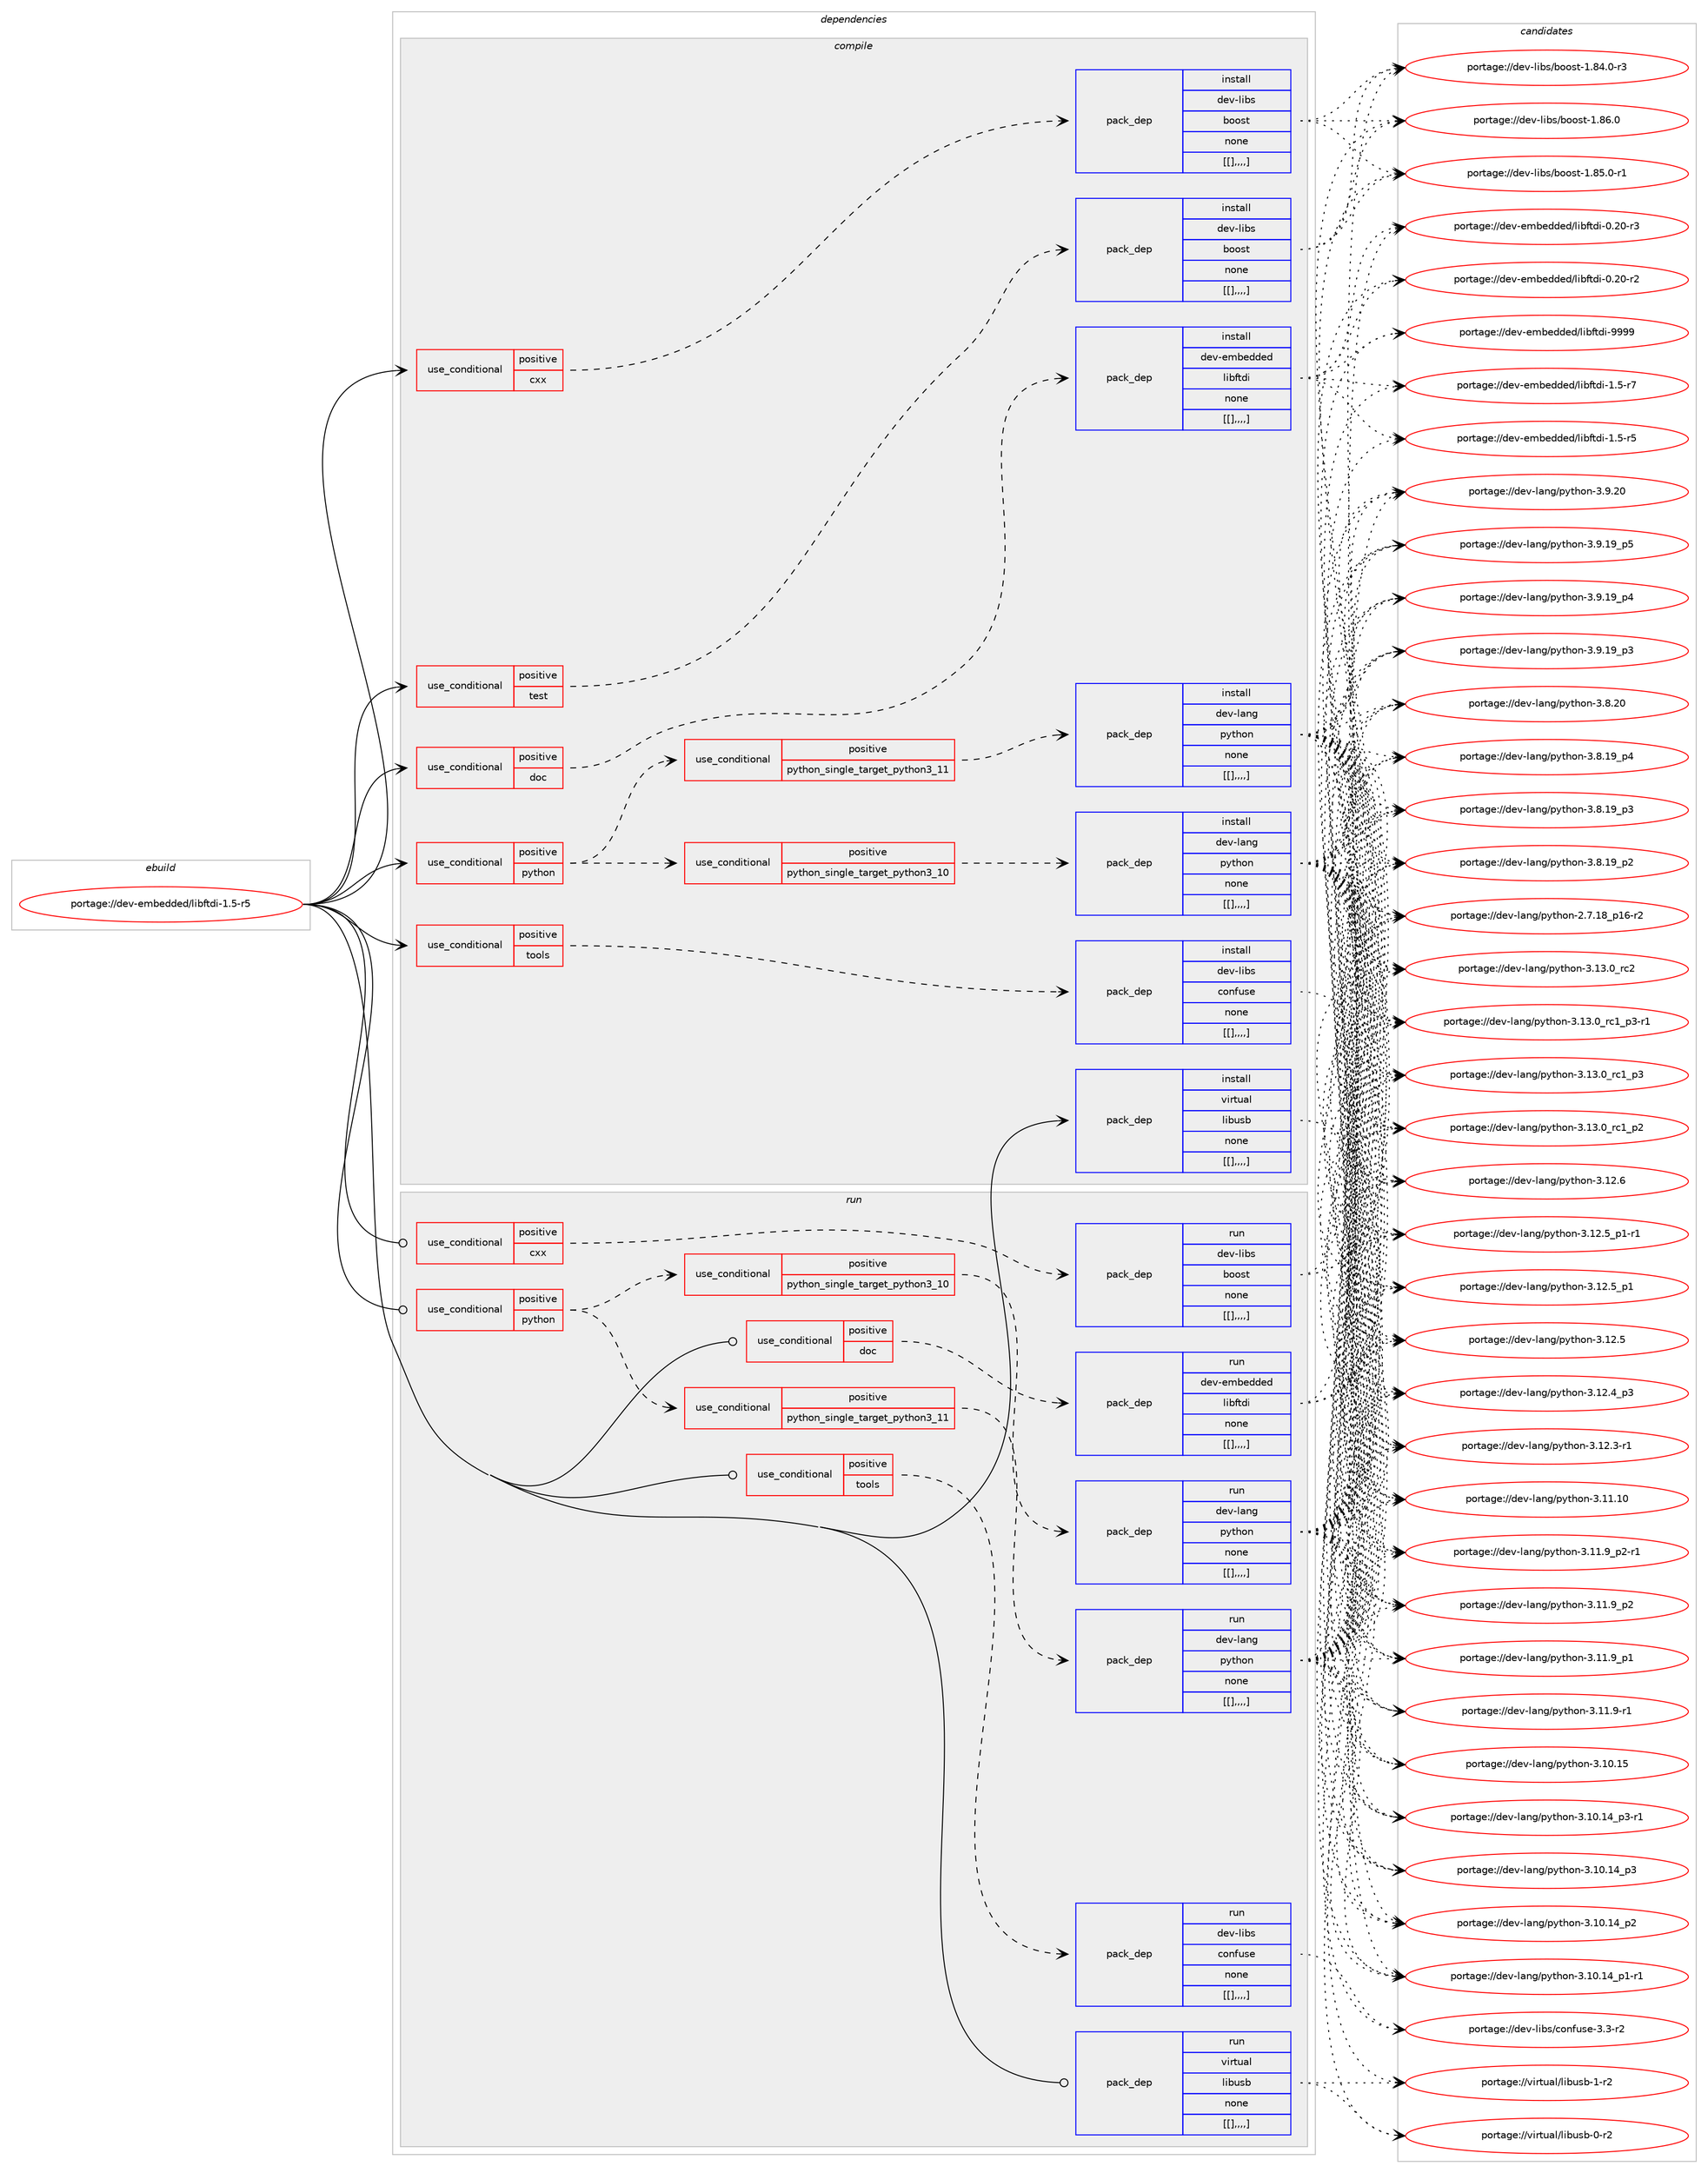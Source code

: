 digraph prolog {

# *************
# Graph options
# *************

newrank=true;
concentrate=true;
compound=true;
graph [rankdir=LR,fontname=Helvetica,fontsize=10,ranksep=1.5];#, ranksep=2.5, nodesep=0.2];
edge  [arrowhead=vee];
node  [fontname=Helvetica,fontsize=10];

# **********
# The ebuild
# **********

subgraph cluster_leftcol {
color=gray;
label=<<i>ebuild</i>>;
id [label="portage://dev-embedded/libftdi-1.5-r5", color=red, width=4, href="../dev-embedded/libftdi-1.5-r5.svg"];
}

# ****************
# The dependencies
# ****************

subgraph cluster_midcol {
color=gray;
label=<<i>dependencies</i>>;
subgraph cluster_compile {
fillcolor="#eeeeee";
style=filled;
label=<<i>compile</i>>;
subgraph cond19879 {
dependency73970 [label=<<TABLE BORDER="0" CELLBORDER="1" CELLSPACING="0" CELLPADDING="4"><TR><TD ROWSPAN="3" CELLPADDING="10">use_conditional</TD></TR><TR><TD>positive</TD></TR><TR><TD>cxx</TD></TR></TABLE>>, shape=none, color=red];
subgraph pack53143 {
dependency73971 [label=<<TABLE BORDER="0" CELLBORDER="1" CELLSPACING="0" CELLPADDING="4" WIDTH="220"><TR><TD ROWSPAN="6" CELLPADDING="30">pack_dep</TD></TR><TR><TD WIDTH="110">install</TD></TR><TR><TD>dev-libs</TD></TR><TR><TD>boost</TD></TR><TR><TD>none</TD></TR><TR><TD>[[],,,,]</TD></TR></TABLE>>, shape=none, color=blue];
}
dependency73970:e -> dependency73971:w [weight=20,style="dashed",arrowhead="vee"];
}
id:e -> dependency73970:w [weight=20,style="solid",arrowhead="vee"];
subgraph cond19880 {
dependency73972 [label=<<TABLE BORDER="0" CELLBORDER="1" CELLSPACING="0" CELLPADDING="4"><TR><TD ROWSPAN="3" CELLPADDING="10">use_conditional</TD></TR><TR><TD>positive</TD></TR><TR><TD>doc</TD></TR></TABLE>>, shape=none, color=red];
subgraph pack53144 {
dependency73973 [label=<<TABLE BORDER="0" CELLBORDER="1" CELLSPACING="0" CELLPADDING="4" WIDTH="220"><TR><TD ROWSPAN="6" CELLPADDING="30">pack_dep</TD></TR><TR><TD WIDTH="110">install</TD></TR><TR><TD>dev-embedded</TD></TR><TR><TD>libftdi</TD></TR><TR><TD>none</TD></TR><TR><TD>[[],,,,]</TD></TR></TABLE>>, shape=none, color=blue];
}
dependency73972:e -> dependency73973:w [weight=20,style="dashed",arrowhead="vee"];
}
id:e -> dependency73972:w [weight=20,style="solid",arrowhead="vee"];
subgraph cond19881 {
dependency73974 [label=<<TABLE BORDER="0" CELLBORDER="1" CELLSPACING="0" CELLPADDING="4"><TR><TD ROWSPAN="3" CELLPADDING="10">use_conditional</TD></TR><TR><TD>positive</TD></TR><TR><TD>python</TD></TR></TABLE>>, shape=none, color=red];
subgraph cond19882 {
dependency73975 [label=<<TABLE BORDER="0" CELLBORDER="1" CELLSPACING="0" CELLPADDING="4"><TR><TD ROWSPAN="3" CELLPADDING="10">use_conditional</TD></TR><TR><TD>positive</TD></TR><TR><TD>python_single_target_python3_10</TD></TR></TABLE>>, shape=none, color=red];
subgraph pack53145 {
dependency73976 [label=<<TABLE BORDER="0" CELLBORDER="1" CELLSPACING="0" CELLPADDING="4" WIDTH="220"><TR><TD ROWSPAN="6" CELLPADDING="30">pack_dep</TD></TR><TR><TD WIDTH="110">install</TD></TR><TR><TD>dev-lang</TD></TR><TR><TD>python</TD></TR><TR><TD>none</TD></TR><TR><TD>[[],,,,]</TD></TR></TABLE>>, shape=none, color=blue];
}
dependency73975:e -> dependency73976:w [weight=20,style="dashed",arrowhead="vee"];
}
dependency73974:e -> dependency73975:w [weight=20,style="dashed",arrowhead="vee"];
subgraph cond19883 {
dependency73977 [label=<<TABLE BORDER="0" CELLBORDER="1" CELLSPACING="0" CELLPADDING="4"><TR><TD ROWSPAN="3" CELLPADDING="10">use_conditional</TD></TR><TR><TD>positive</TD></TR><TR><TD>python_single_target_python3_11</TD></TR></TABLE>>, shape=none, color=red];
subgraph pack53146 {
dependency73978 [label=<<TABLE BORDER="0" CELLBORDER="1" CELLSPACING="0" CELLPADDING="4" WIDTH="220"><TR><TD ROWSPAN="6" CELLPADDING="30">pack_dep</TD></TR><TR><TD WIDTH="110">install</TD></TR><TR><TD>dev-lang</TD></TR><TR><TD>python</TD></TR><TR><TD>none</TD></TR><TR><TD>[[],,,,]</TD></TR></TABLE>>, shape=none, color=blue];
}
dependency73977:e -> dependency73978:w [weight=20,style="dashed",arrowhead="vee"];
}
dependency73974:e -> dependency73977:w [weight=20,style="dashed",arrowhead="vee"];
}
id:e -> dependency73974:w [weight=20,style="solid",arrowhead="vee"];
subgraph cond19884 {
dependency73979 [label=<<TABLE BORDER="0" CELLBORDER="1" CELLSPACING="0" CELLPADDING="4"><TR><TD ROWSPAN="3" CELLPADDING="10">use_conditional</TD></TR><TR><TD>positive</TD></TR><TR><TD>test</TD></TR></TABLE>>, shape=none, color=red];
subgraph pack53147 {
dependency73980 [label=<<TABLE BORDER="0" CELLBORDER="1" CELLSPACING="0" CELLPADDING="4" WIDTH="220"><TR><TD ROWSPAN="6" CELLPADDING="30">pack_dep</TD></TR><TR><TD WIDTH="110">install</TD></TR><TR><TD>dev-libs</TD></TR><TR><TD>boost</TD></TR><TR><TD>none</TD></TR><TR><TD>[[],,,,]</TD></TR></TABLE>>, shape=none, color=blue];
}
dependency73979:e -> dependency73980:w [weight=20,style="dashed",arrowhead="vee"];
}
id:e -> dependency73979:w [weight=20,style="solid",arrowhead="vee"];
subgraph cond19885 {
dependency73981 [label=<<TABLE BORDER="0" CELLBORDER="1" CELLSPACING="0" CELLPADDING="4"><TR><TD ROWSPAN="3" CELLPADDING="10">use_conditional</TD></TR><TR><TD>positive</TD></TR><TR><TD>tools</TD></TR></TABLE>>, shape=none, color=red];
subgraph pack53148 {
dependency73982 [label=<<TABLE BORDER="0" CELLBORDER="1" CELLSPACING="0" CELLPADDING="4" WIDTH="220"><TR><TD ROWSPAN="6" CELLPADDING="30">pack_dep</TD></TR><TR><TD WIDTH="110">install</TD></TR><TR><TD>dev-libs</TD></TR><TR><TD>confuse</TD></TR><TR><TD>none</TD></TR><TR><TD>[[],,,,]</TD></TR></TABLE>>, shape=none, color=blue];
}
dependency73981:e -> dependency73982:w [weight=20,style="dashed",arrowhead="vee"];
}
id:e -> dependency73981:w [weight=20,style="solid",arrowhead="vee"];
subgraph pack53149 {
dependency73983 [label=<<TABLE BORDER="0" CELLBORDER="1" CELLSPACING="0" CELLPADDING="4" WIDTH="220"><TR><TD ROWSPAN="6" CELLPADDING="30">pack_dep</TD></TR><TR><TD WIDTH="110">install</TD></TR><TR><TD>virtual</TD></TR><TR><TD>libusb</TD></TR><TR><TD>none</TD></TR><TR><TD>[[],,,,]</TD></TR></TABLE>>, shape=none, color=blue];
}
id:e -> dependency73983:w [weight=20,style="solid",arrowhead="vee"];
}
subgraph cluster_compileandrun {
fillcolor="#eeeeee";
style=filled;
label=<<i>compile and run</i>>;
}
subgraph cluster_run {
fillcolor="#eeeeee";
style=filled;
label=<<i>run</i>>;
subgraph cond19886 {
dependency73984 [label=<<TABLE BORDER="0" CELLBORDER="1" CELLSPACING="0" CELLPADDING="4"><TR><TD ROWSPAN="3" CELLPADDING="10">use_conditional</TD></TR><TR><TD>positive</TD></TR><TR><TD>cxx</TD></TR></TABLE>>, shape=none, color=red];
subgraph pack53150 {
dependency73985 [label=<<TABLE BORDER="0" CELLBORDER="1" CELLSPACING="0" CELLPADDING="4" WIDTH="220"><TR><TD ROWSPAN="6" CELLPADDING="30">pack_dep</TD></TR><TR><TD WIDTH="110">run</TD></TR><TR><TD>dev-libs</TD></TR><TR><TD>boost</TD></TR><TR><TD>none</TD></TR><TR><TD>[[],,,,]</TD></TR></TABLE>>, shape=none, color=blue];
}
dependency73984:e -> dependency73985:w [weight=20,style="dashed",arrowhead="vee"];
}
id:e -> dependency73984:w [weight=20,style="solid",arrowhead="odot"];
subgraph cond19887 {
dependency73986 [label=<<TABLE BORDER="0" CELLBORDER="1" CELLSPACING="0" CELLPADDING="4"><TR><TD ROWSPAN="3" CELLPADDING="10">use_conditional</TD></TR><TR><TD>positive</TD></TR><TR><TD>doc</TD></TR></TABLE>>, shape=none, color=red];
subgraph pack53151 {
dependency73987 [label=<<TABLE BORDER="0" CELLBORDER="1" CELLSPACING="0" CELLPADDING="4" WIDTH="220"><TR><TD ROWSPAN="6" CELLPADDING="30">pack_dep</TD></TR><TR><TD WIDTH="110">run</TD></TR><TR><TD>dev-embedded</TD></TR><TR><TD>libftdi</TD></TR><TR><TD>none</TD></TR><TR><TD>[[],,,,]</TD></TR></TABLE>>, shape=none, color=blue];
}
dependency73986:e -> dependency73987:w [weight=20,style="dashed",arrowhead="vee"];
}
id:e -> dependency73986:w [weight=20,style="solid",arrowhead="odot"];
subgraph cond19888 {
dependency73988 [label=<<TABLE BORDER="0" CELLBORDER="1" CELLSPACING="0" CELLPADDING="4"><TR><TD ROWSPAN="3" CELLPADDING="10">use_conditional</TD></TR><TR><TD>positive</TD></TR><TR><TD>python</TD></TR></TABLE>>, shape=none, color=red];
subgraph cond19889 {
dependency73989 [label=<<TABLE BORDER="0" CELLBORDER="1" CELLSPACING="0" CELLPADDING="4"><TR><TD ROWSPAN="3" CELLPADDING="10">use_conditional</TD></TR><TR><TD>positive</TD></TR><TR><TD>python_single_target_python3_10</TD></TR></TABLE>>, shape=none, color=red];
subgraph pack53152 {
dependency73990 [label=<<TABLE BORDER="0" CELLBORDER="1" CELLSPACING="0" CELLPADDING="4" WIDTH="220"><TR><TD ROWSPAN="6" CELLPADDING="30">pack_dep</TD></TR><TR><TD WIDTH="110">run</TD></TR><TR><TD>dev-lang</TD></TR><TR><TD>python</TD></TR><TR><TD>none</TD></TR><TR><TD>[[],,,,]</TD></TR></TABLE>>, shape=none, color=blue];
}
dependency73989:e -> dependency73990:w [weight=20,style="dashed",arrowhead="vee"];
}
dependency73988:e -> dependency73989:w [weight=20,style="dashed",arrowhead="vee"];
subgraph cond19890 {
dependency73991 [label=<<TABLE BORDER="0" CELLBORDER="1" CELLSPACING="0" CELLPADDING="4"><TR><TD ROWSPAN="3" CELLPADDING="10">use_conditional</TD></TR><TR><TD>positive</TD></TR><TR><TD>python_single_target_python3_11</TD></TR></TABLE>>, shape=none, color=red];
subgraph pack53153 {
dependency73992 [label=<<TABLE BORDER="0" CELLBORDER="1" CELLSPACING="0" CELLPADDING="4" WIDTH="220"><TR><TD ROWSPAN="6" CELLPADDING="30">pack_dep</TD></TR><TR><TD WIDTH="110">run</TD></TR><TR><TD>dev-lang</TD></TR><TR><TD>python</TD></TR><TR><TD>none</TD></TR><TR><TD>[[],,,,]</TD></TR></TABLE>>, shape=none, color=blue];
}
dependency73991:e -> dependency73992:w [weight=20,style="dashed",arrowhead="vee"];
}
dependency73988:e -> dependency73991:w [weight=20,style="dashed",arrowhead="vee"];
}
id:e -> dependency73988:w [weight=20,style="solid",arrowhead="odot"];
subgraph cond19891 {
dependency73993 [label=<<TABLE BORDER="0" CELLBORDER="1" CELLSPACING="0" CELLPADDING="4"><TR><TD ROWSPAN="3" CELLPADDING="10">use_conditional</TD></TR><TR><TD>positive</TD></TR><TR><TD>tools</TD></TR></TABLE>>, shape=none, color=red];
subgraph pack53154 {
dependency73994 [label=<<TABLE BORDER="0" CELLBORDER="1" CELLSPACING="0" CELLPADDING="4" WIDTH="220"><TR><TD ROWSPAN="6" CELLPADDING="30">pack_dep</TD></TR><TR><TD WIDTH="110">run</TD></TR><TR><TD>dev-libs</TD></TR><TR><TD>confuse</TD></TR><TR><TD>none</TD></TR><TR><TD>[[],,,,]</TD></TR></TABLE>>, shape=none, color=blue];
}
dependency73993:e -> dependency73994:w [weight=20,style="dashed",arrowhead="vee"];
}
id:e -> dependency73993:w [weight=20,style="solid",arrowhead="odot"];
subgraph pack53155 {
dependency73995 [label=<<TABLE BORDER="0" CELLBORDER="1" CELLSPACING="0" CELLPADDING="4" WIDTH="220"><TR><TD ROWSPAN="6" CELLPADDING="30">pack_dep</TD></TR><TR><TD WIDTH="110">run</TD></TR><TR><TD>virtual</TD></TR><TR><TD>libusb</TD></TR><TR><TD>none</TD></TR><TR><TD>[[],,,,]</TD></TR></TABLE>>, shape=none, color=blue];
}
id:e -> dependency73995:w [weight=20,style="solid",arrowhead="odot"];
}
}

# **************
# The candidates
# **************

subgraph cluster_choices {
rank=same;
color=gray;
label=<<i>candidates</i>>;

subgraph choice53143 {
color=black;
nodesep=1;
choice1001011184510810598115479811111111511645494656544648 [label="portage://dev-libs/boost-1.86.0", color=red, width=4,href="../dev-libs/boost-1.86.0.svg"];
choice10010111845108105981154798111111115116454946565346484511449 [label="portage://dev-libs/boost-1.85.0-r1", color=red, width=4,href="../dev-libs/boost-1.85.0-r1.svg"];
choice10010111845108105981154798111111115116454946565246484511451 [label="portage://dev-libs/boost-1.84.0-r3", color=red, width=4,href="../dev-libs/boost-1.84.0-r3.svg"];
dependency73971:e -> choice1001011184510810598115479811111111511645494656544648:w [style=dotted,weight="100"];
dependency73971:e -> choice10010111845108105981154798111111115116454946565346484511449:w [style=dotted,weight="100"];
dependency73971:e -> choice10010111845108105981154798111111115116454946565246484511451:w [style=dotted,weight="100"];
}
subgraph choice53144 {
color=black;
nodesep=1;
choice100101118451011099810110010010110047108105981021161001054557575757 [label="portage://dev-embedded/libftdi-9999", color=red, width=4,href="../dev-embedded/libftdi-9999.svg"];
choice10010111845101109981011001001011004710810598102116100105454946534511455 [label="portage://dev-embedded/libftdi-1.5-r7", color=red, width=4,href="../dev-embedded/libftdi-1.5-r7.svg"];
choice10010111845101109981011001001011004710810598102116100105454946534511453 [label="portage://dev-embedded/libftdi-1.5-r5", color=red, width=4,href="../dev-embedded/libftdi-1.5-r5.svg"];
choice1001011184510110998101100100101100471081059810211610010545484650484511451 [label="portage://dev-embedded/libftdi-0.20-r3", color=red, width=4,href="../dev-embedded/libftdi-0.20-r3.svg"];
choice1001011184510110998101100100101100471081059810211610010545484650484511450 [label="portage://dev-embedded/libftdi-0.20-r2", color=red, width=4,href="../dev-embedded/libftdi-0.20-r2.svg"];
dependency73973:e -> choice100101118451011099810110010010110047108105981021161001054557575757:w [style=dotted,weight="100"];
dependency73973:e -> choice10010111845101109981011001001011004710810598102116100105454946534511455:w [style=dotted,weight="100"];
dependency73973:e -> choice10010111845101109981011001001011004710810598102116100105454946534511453:w [style=dotted,weight="100"];
dependency73973:e -> choice1001011184510110998101100100101100471081059810211610010545484650484511451:w [style=dotted,weight="100"];
dependency73973:e -> choice1001011184510110998101100100101100471081059810211610010545484650484511450:w [style=dotted,weight="100"];
}
subgraph choice53145 {
color=black;
nodesep=1;
choice10010111845108971101034711212111610411111045514649514648951149950 [label="portage://dev-lang/python-3.13.0_rc2", color=red, width=4,href="../dev-lang/python-3.13.0_rc2.svg"];
choice1001011184510897110103471121211161041111104551464951464895114994995112514511449 [label="portage://dev-lang/python-3.13.0_rc1_p3-r1", color=red, width=4,href="../dev-lang/python-3.13.0_rc1_p3-r1.svg"];
choice100101118451089711010347112121116104111110455146495146489511499499511251 [label="portage://dev-lang/python-3.13.0_rc1_p3", color=red, width=4,href="../dev-lang/python-3.13.0_rc1_p3.svg"];
choice100101118451089711010347112121116104111110455146495146489511499499511250 [label="portage://dev-lang/python-3.13.0_rc1_p2", color=red, width=4,href="../dev-lang/python-3.13.0_rc1_p2.svg"];
choice10010111845108971101034711212111610411111045514649504654 [label="portage://dev-lang/python-3.12.6", color=red, width=4,href="../dev-lang/python-3.12.6.svg"];
choice1001011184510897110103471121211161041111104551464950465395112494511449 [label="portage://dev-lang/python-3.12.5_p1-r1", color=red, width=4,href="../dev-lang/python-3.12.5_p1-r1.svg"];
choice100101118451089711010347112121116104111110455146495046539511249 [label="portage://dev-lang/python-3.12.5_p1", color=red, width=4,href="../dev-lang/python-3.12.5_p1.svg"];
choice10010111845108971101034711212111610411111045514649504653 [label="portage://dev-lang/python-3.12.5", color=red, width=4,href="../dev-lang/python-3.12.5.svg"];
choice100101118451089711010347112121116104111110455146495046529511251 [label="portage://dev-lang/python-3.12.4_p3", color=red, width=4,href="../dev-lang/python-3.12.4_p3.svg"];
choice100101118451089711010347112121116104111110455146495046514511449 [label="portage://dev-lang/python-3.12.3-r1", color=red, width=4,href="../dev-lang/python-3.12.3-r1.svg"];
choice1001011184510897110103471121211161041111104551464949464948 [label="portage://dev-lang/python-3.11.10", color=red, width=4,href="../dev-lang/python-3.11.10.svg"];
choice1001011184510897110103471121211161041111104551464949465795112504511449 [label="portage://dev-lang/python-3.11.9_p2-r1", color=red, width=4,href="../dev-lang/python-3.11.9_p2-r1.svg"];
choice100101118451089711010347112121116104111110455146494946579511250 [label="portage://dev-lang/python-3.11.9_p2", color=red, width=4,href="../dev-lang/python-3.11.9_p2.svg"];
choice100101118451089711010347112121116104111110455146494946579511249 [label="portage://dev-lang/python-3.11.9_p1", color=red, width=4,href="../dev-lang/python-3.11.9_p1.svg"];
choice100101118451089711010347112121116104111110455146494946574511449 [label="portage://dev-lang/python-3.11.9-r1", color=red, width=4,href="../dev-lang/python-3.11.9-r1.svg"];
choice1001011184510897110103471121211161041111104551464948464953 [label="portage://dev-lang/python-3.10.15", color=red, width=4,href="../dev-lang/python-3.10.15.svg"];
choice100101118451089711010347112121116104111110455146494846495295112514511449 [label="portage://dev-lang/python-3.10.14_p3-r1", color=red, width=4,href="../dev-lang/python-3.10.14_p3-r1.svg"];
choice10010111845108971101034711212111610411111045514649484649529511251 [label="portage://dev-lang/python-3.10.14_p3", color=red, width=4,href="../dev-lang/python-3.10.14_p3.svg"];
choice10010111845108971101034711212111610411111045514649484649529511250 [label="portage://dev-lang/python-3.10.14_p2", color=red, width=4,href="../dev-lang/python-3.10.14_p2.svg"];
choice100101118451089711010347112121116104111110455146494846495295112494511449 [label="portage://dev-lang/python-3.10.14_p1-r1", color=red, width=4,href="../dev-lang/python-3.10.14_p1-r1.svg"];
choice10010111845108971101034711212111610411111045514657465048 [label="portage://dev-lang/python-3.9.20", color=red, width=4,href="../dev-lang/python-3.9.20.svg"];
choice100101118451089711010347112121116104111110455146574649579511253 [label="portage://dev-lang/python-3.9.19_p5", color=red, width=4,href="../dev-lang/python-3.9.19_p5.svg"];
choice100101118451089711010347112121116104111110455146574649579511252 [label="portage://dev-lang/python-3.9.19_p4", color=red, width=4,href="../dev-lang/python-3.9.19_p4.svg"];
choice100101118451089711010347112121116104111110455146574649579511251 [label="portage://dev-lang/python-3.9.19_p3", color=red, width=4,href="../dev-lang/python-3.9.19_p3.svg"];
choice10010111845108971101034711212111610411111045514656465048 [label="portage://dev-lang/python-3.8.20", color=red, width=4,href="../dev-lang/python-3.8.20.svg"];
choice100101118451089711010347112121116104111110455146564649579511252 [label="portage://dev-lang/python-3.8.19_p4", color=red, width=4,href="../dev-lang/python-3.8.19_p4.svg"];
choice100101118451089711010347112121116104111110455146564649579511251 [label="portage://dev-lang/python-3.8.19_p3", color=red, width=4,href="../dev-lang/python-3.8.19_p3.svg"];
choice100101118451089711010347112121116104111110455146564649579511250 [label="portage://dev-lang/python-3.8.19_p2", color=red, width=4,href="../dev-lang/python-3.8.19_p2.svg"];
choice100101118451089711010347112121116104111110455046554649569511249544511450 [label="portage://dev-lang/python-2.7.18_p16-r2", color=red, width=4,href="../dev-lang/python-2.7.18_p16-r2.svg"];
dependency73976:e -> choice10010111845108971101034711212111610411111045514649514648951149950:w [style=dotted,weight="100"];
dependency73976:e -> choice1001011184510897110103471121211161041111104551464951464895114994995112514511449:w [style=dotted,weight="100"];
dependency73976:e -> choice100101118451089711010347112121116104111110455146495146489511499499511251:w [style=dotted,weight="100"];
dependency73976:e -> choice100101118451089711010347112121116104111110455146495146489511499499511250:w [style=dotted,weight="100"];
dependency73976:e -> choice10010111845108971101034711212111610411111045514649504654:w [style=dotted,weight="100"];
dependency73976:e -> choice1001011184510897110103471121211161041111104551464950465395112494511449:w [style=dotted,weight="100"];
dependency73976:e -> choice100101118451089711010347112121116104111110455146495046539511249:w [style=dotted,weight="100"];
dependency73976:e -> choice10010111845108971101034711212111610411111045514649504653:w [style=dotted,weight="100"];
dependency73976:e -> choice100101118451089711010347112121116104111110455146495046529511251:w [style=dotted,weight="100"];
dependency73976:e -> choice100101118451089711010347112121116104111110455146495046514511449:w [style=dotted,weight="100"];
dependency73976:e -> choice1001011184510897110103471121211161041111104551464949464948:w [style=dotted,weight="100"];
dependency73976:e -> choice1001011184510897110103471121211161041111104551464949465795112504511449:w [style=dotted,weight="100"];
dependency73976:e -> choice100101118451089711010347112121116104111110455146494946579511250:w [style=dotted,weight="100"];
dependency73976:e -> choice100101118451089711010347112121116104111110455146494946579511249:w [style=dotted,weight="100"];
dependency73976:e -> choice100101118451089711010347112121116104111110455146494946574511449:w [style=dotted,weight="100"];
dependency73976:e -> choice1001011184510897110103471121211161041111104551464948464953:w [style=dotted,weight="100"];
dependency73976:e -> choice100101118451089711010347112121116104111110455146494846495295112514511449:w [style=dotted,weight="100"];
dependency73976:e -> choice10010111845108971101034711212111610411111045514649484649529511251:w [style=dotted,weight="100"];
dependency73976:e -> choice10010111845108971101034711212111610411111045514649484649529511250:w [style=dotted,weight="100"];
dependency73976:e -> choice100101118451089711010347112121116104111110455146494846495295112494511449:w [style=dotted,weight="100"];
dependency73976:e -> choice10010111845108971101034711212111610411111045514657465048:w [style=dotted,weight="100"];
dependency73976:e -> choice100101118451089711010347112121116104111110455146574649579511253:w [style=dotted,weight="100"];
dependency73976:e -> choice100101118451089711010347112121116104111110455146574649579511252:w [style=dotted,weight="100"];
dependency73976:e -> choice100101118451089711010347112121116104111110455146574649579511251:w [style=dotted,weight="100"];
dependency73976:e -> choice10010111845108971101034711212111610411111045514656465048:w [style=dotted,weight="100"];
dependency73976:e -> choice100101118451089711010347112121116104111110455146564649579511252:w [style=dotted,weight="100"];
dependency73976:e -> choice100101118451089711010347112121116104111110455146564649579511251:w [style=dotted,weight="100"];
dependency73976:e -> choice100101118451089711010347112121116104111110455146564649579511250:w [style=dotted,weight="100"];
dependency73976:e -> choice100101118451089711010347112121116104111110455046554649569511249544511450:w [style=dotted,weight="100"];
}
subgraph choice53146 {
color=black;
nodesep=1;
choice10010111845108971101034711212111610411111045514649514648951149950 [label="portage://dev-lang/python-3.13.0_rc2", color=red, width=4,href="../dev-lang/python-3.13.0_rc2.svg"];
choice1001011184510897110103471121211161041111104551464951464895114994995112514511449 [label="portage://dev-lang/python-3.13.0_rc1_p3-r1", color=red, width=4,href="../dev-lang/python-3.13.0_rc1_p3-r1.svg"];
choice100101118451089711010347112121116104111110455146495146489511499499511251 [label="portage://dev-lang/python-3.13.0_rc1_p3", color=red, width=4,href="../dev-lang/python-3.13.0_rc1_p3.svg"];
choice100101118451089711010347112121116104111110455146495146489511499499511250 [label="portage://dev-lang/python-3.13.0_rc1_p2", color=red, width=4,href="../dev-lang/python-3.13.0_rc1_p2.svg"];
choice10010111845108971101034711212111610411111045514649504654 [label="portage://dev-lang/python-3.12.6", color=red, width=4,href="../dev-lang/python-3.12.6.svg"];
choice1001011184510897110103471121211161041111104551464950465395112494511449 [label="portage://dev-lang/python-3.12.5_p1-r1", color=red, width=4,href="../dev-lang/python-3.12.5_p1-r1.svg"];
choice100101118451089711010347112121116104111110455146495046539511249 [label="portage://dev-lang/python-3.12.5_p1", color=red, width=4,href="../dev-lang/python-3.12.5_p1.svg"];
choice10010111845108971101034711212111610411111045514649504653 [label="portage://dev-lang/python-3.12.5", color=red, width=4,href="../dev-lang/python-3.12.5.svg"];
choice100101118451089711010347112121116104111110455146495046529511251 [label="portage://dev-lang/python-3.12.4_p3", color=red, width=4,href="../dev-lang/python-3.12.4_p3.svg"];
choice100101118451089711010347112121116104111110455146495046514511449 [label="portage://dev-lang/python-3.12.3-r1", color=red, width=4,href="../dev-lang/python-3.12.3-r1.svg"];
choice1001011184510897110103471121211161041111104551464949464948 [label="portage://dev-lang/python-3.11.10", color=red, width=4,href="../dev-lang/python-3.11.10.svg"];
choice1001011184510897110103471121211161041111104551464949465795112504511449 [label="portage://dev-lang/python-3.11.9_p2-r1", color=red, width=4,href="../dev-lang/python-3.11.9_p2-r1.svg"];
choice100101118451089711010347112121116104111110455146494946579511250 [label="portage://dev-lang/python-3.11.9_p2", color=red, width=4,href="../dev-lang/python-3.11.9_p2.svg"];
choice100101118451089711010347112121116104111110455146494946579511249 [label="portage://dev-lang/python-3.11.9_p1", color=red, width=4,href="../dev-lang/python-3.11.9_p1.svg"];
choice100101118451089711010347112121116104111110455146494946574511449 [label="portage://dev-lang/python-3.11.9-r1", color=red, width=4,href="../dev-lang/python-3.11.9-r1.svg"];
choice1001011184510897110103471121211161041111104551464948464953 [label="portage://dev-lang/python-3.10.15", color=red, width=4,href="../dev-lang/python-3.10.15.svg"];
choice100101118451089711010347112121116104111110455146494846495295112514511449 [label="portage://dev-lang/python-3.10.14_p3-r1", color=red, width=4,href="../dev-lang/python-3.10.14_p3-r1.svg"];
choice10010111845108971101034711212111610411111045514649484649529511251 [label="portage://dev-lang/python-3.10.14_p3", color=red, width=4,href="../dev-lang/python-3.10.14_p3.svg"];
choice10010111845108971101034711212111610411111045514649484649529511250 [label="portage://dev-lang/python-3.10.14_p2", color=red, width=4,href="../dev-lang/python-3.10.14_p2.svg"];
choice100101118451089711010347112121116104111110455146494846495295112494511449 [label="portage://dev-lang/python-3.10.14_p1-r1", color=red, width=4,href="../dev-lang/python-3.10.14_p1-r1.svg"];
choice10010111845108971101034711212111610411111045514657465048 [label="portage://dev-lang/python-3.9.20", color=red, width=4,href="../dev-lang/python-3.9.20.svg"];
choice100101118451089711010347112121116104111110455146574649579511253 [label="portage://dev-lang/python-3.9.19_p5", color=red, width=4,href="../dev-lang/python-3.9.19_p5.svg"];
choice100101118451089711010347112121116104111110455146574649579511252 [label="portage://dev-lang/python-3.9.19_p4", color=red, width=4,href="../dev-lang/python-3.9.19_p4.svg"];
choice100101118451089711010347112121116104111110455146574649579511251 [label="portage://dev-lang/python-3.9.19_p3", color=red, width=4,href="../dev-lang/python-3.9.19_p3.svg"];
choice10010111845108971101034711212111610411111045514656465048 [label="portage://dev-lang/python-3.8.20", color=red, width=4,href="../dev-lang/python-3.8.20.svg"];
choice100101118451089711010347112121116104111110455146564649579511252 [label="portage://dev-lang/python-3.8.19_p4", color=red, width=4,href="../dev-lang/python-3.8.19_p4.svg"];
choice100101118451089711010347112121116104111110455146564649579511251 [label="portage://dev-lang/python-3.8.19_p3", color=red, width=4,href="../dev-lang/python-3.8.19_p3.svg"];
choice100101118451089711010347112121116104111110455146564649579511250 [label="portage://dev-lang/python-3.8.19_p2", color=red, width=4,href="../dev-lang/python-3.8.19_p2.svg"];
choice100101118451089711010347112121116104111110455046554649569511249544511450 [label="portage://dev-lang/python-2.7.18_p16-r2", color=red, width=4,href="../dev-lang/python-2.7.18_p16-r2.svg"];
dependency73978:e -> choice10010111845108971101034711212111610411111045514649514648951149950:w [style=dotted,weight="100"];
dependency73978:e -> choice1001011184510897110103471121211161041111104551464951464895114994995112514511449:w [style=dotted,weight="100"];
dependency73978:e -> choice100101118451089711010347112121116104111110455146495146489511499499511251:w [style=dotted,weight="100"];
dependency73978:e -> choice100101118451089711010347112121116104111110455146495146489511499499511250:w [style=dotted,weight="100"];
dependency73978:e -> choice10010111845108971101034711212111610411111045514649504654:w [style=dotted,weight="100"];
dependency73978:e -> choice1001011184510897110103471121211161041111104551464950465395112494511449:w [style=dotted,weight="100"];
dependency73978:e -> choice100101118451089711010347112121116104111110455146495046539511249:w [style=dotted,weight="100"];
dependency73978:e -> choice10010111845108971101034711212111610411111045514649504653:w [style=dotted,weight="100"];
dependency73978:e -> choice100101118451089711010347112121116104111110455146495046529511251:w [style=dotted,weight="100"];
dependency73978:e -> choice100101118451089711010347112121116104111110455146495046514511449:w [style=dotted,weight="100"];
dependency73978:e -> choice1001011184510897110103471121211161041111104551464949464948:w [style=dotted,weight="100"];
dependency73978:e -> choice1001011184510897110103471121211161041111104551464949465795112504511449:w [style=dotted,weight="100"];
dependency73978:e -> choice100101118451089711010347112121116104111110455146494946579511250:w [style=dotted,weight="100"];
dependency73978:e -> choice100101118451089711010347112121116104111110455146494946579511249:w [style=dotted,weight="100"];
dependency73978:e -> choice100101118451089711010347112121116104111110455146494946574511449:w [style=dotted,weight="100"];
dependency73978:e -> choice1001011184510897110103471121211161041111104551464948464953:w [style=dotted,weight="100"];
dependency73978:e -> choice100101118451089711010347112121116104111110455146494846495295112514511449:w [style=dotted,weight="100"];
dependency73978:e -> choice10010111845108971101034711212111610411111045514649484649529511251:w [style=dotted,weight="100"];
dependency73978:e -> choice10010111845108971101034711212111610411111045514649484649529511250:w [style=dotted,weight="100"];
dependency73978:e -> choice100101118451089711010347112121116104111110455146494846495295112494511449:w [style=dotted,weight="100"];
dependency73978:e -> choice10010111845108971101034711212111610411111045514657465048:w [style=dotted,weight="100"];
dependency73978:e -> choice100101118451089711010347112121116104111110455146574649579511253:w [style=dotted,weight="100"];
dependency73978:e -> choice100101118451089711010347112121116104111110455146574649579511252:w [style=dotted,weight="100"];
dependency73978:e -> choice100101118451089711010347112121116104111110455146574649579511251:w [style=dotted,weight="100"];
dependency73978:e -> choice10010111845108971101034711212111610411111045514656465048:w [style=dotted,weight="100"];
dependency73978:e -> choice100101118451089711010347112121116104111110455146564649579511252:w [style=dotted,weight="100"];
dependency73978:e -> choice100101118451089711010347112121116104111110455146564649579511251:w [style=dotted,weight="100"];
dependency73978:e -> choice100101118451089711010347112121116104111110455146564649579511250:w [style=dotted,weight="100"];
dependency73978:e -> choice100101118451089711010347112121116104111110455046554649569511249544511450:w [style=dotted,weight="100"];
}
subgraph choice53147 {
color=black;
nodesep=1;
choice1001011184510810598115479811111111511645494656544648 [label="portage://dev-libs/boost-1.86.0", color=red, width=4,href="../dev-libs/boost-1.86.0.svg"];
choice10010111845108105981154798111111115116454946565346484511449 [label="portage://dev-libs/boost-1.85.0-r1", color=red, width=4,href="../dev-libs/boost-1.85.0-r1.svg"];
choice10010111845108105981154798111111115116454946565246484511451 [label="portage://dev-libs/boost-1.84.0-r3", color=red, width=4,href="../dev-libs/boost-1.84.0-r3.svg"];
dependency73980:e -> choice1001011184510810598115479811111111511645494656544648:w [style=dotted,weight="100"];
dependency73980:e -> choice10010111845108105981154798111111115116454946565346484511449:w [style=dotted,weight="100"];
dependency73980:e -> choice10010111845108105981154798111111115116454946565246484511451:w [style=dotted,weight="100"];
}
subgraph choice53148 {
color=black;
nodesep=1;
choice10010111845108105981154799111110102117115101455146514511450 [label="portage://dev-libs/confuse-3.3-r2", color=red, width=4,href="../dev-libs/confuse-3.3-r2.svg"];
dependency73982:e -> choice10010111845108105981154799111110102117115101455146514511450:w [style=dotted,weight="100"];
}
subgraph choice53149 {
color=black;
nodesep=1;
choice1181051141161179710847108105981171159845494511450 [label="portage://virtual/libusb-1-r2", color=red, width=4,href="../virtual/libusb-1-r2.svg"];
choice1181051141161179710847108105981171159845484511450 [label="portage://virtual/libusb-0-r2", color=red, width=4,href="../virtual/libusb-0-r2.svg"];
dependency73983:e -> choice1181051141161179710847108105981171159845494511450:w [style=dotted,weight="100"];
dependency73983:e -> choice1181051141161179710847108105981171159845484511450:w [style=dotted,weight="100"];
}
subgraph choice53150 {
color=black;
nodesep=1;
choice1001011184510810598115479811111111511645494656544648 [label="portage://dev-libs/boost-1.86.0", color=red, width=4,href="../dev-libs/boost-1.86.0.svg"];
choice10010111845108105981154798111111115116454946565346484511449 [label="portage://dev-libs/boost-1.85.0-r1", color=red, width=4,href="../dev-libs/boost-1.85.0-r1.svg"];
choice10010111845108105981154798111111115116454946565246484511451 [label="portage://dev-libs/boost-1.84.0-r3", color=red, width=4,href="../dev-libs/boost-1.84.0-r3.svg"];
dependency73985:e -> choice1001011184510810598115479811111111511645494656544648:w [style=dotted,weight="100"];
dependency73985:e -> choice10010111845108105981154798111111115116454946565346484511449:w [style=dotted,weight="100"];
dependency73985:e -> choice10010111845108105981154798111111115116454946565246484511451:w [style=dotted,weight="100"];
}
subgraph choice53151 {
color=black;
nodesep=1;
choice100101118451011099810110010010110047108105981021161001054557575757 [label="portage://dev-embedded/libftdi-9999", color=red, width=4,href="../dev-embedded/libftdi-9999.svg"];
choice10010111845101109981011001001011004710810598102116100105454946534511455 [label="portage://dev-embedded/libftdi-1.5-r7", color=red, width=4,href="../dev-embedded/libftdi-1.5-r7.svg"];
choice10010111845101109981011001001011004710810598102116100105454946534511453 [label="portage://dev-embedded/libftdi-1.5-r5", color=red, width=4,href="../dev-embedded/libftdi-1.5-r5.svg"];
choice1001011184510110998101100100101100471081059810211610010545484650484511451 [label="portage://dev-embedded/libftdi-0.20-r3", color=red, width=4,href="../dev-embedded/libftdi-0.20-r3.svg"];
choice1001011184510110998101100100101100471081059810211610010545484650484511450 [label="portage://dev-embedded/libftdi-0.20-r2", color=red, width=4,href="../dev-embedded/libftdi-0.20-r2.svg"];
dependency73987:e -> choice100101118451011099810110010010110047108105981021161001054557575757:w [style=dotted,weight="100"];
dependency73987:e -> choice10010111845101109981011001001011004710810598102116100105454946534511455:w [style=dotted,weight="100"];
dependency73987:e -> choice10010111845101109981011001001011004710810598102116100105454946534511453:w [style=dotted,weight="100"];
dependency73987:e -> choice1001011184510110998101100100101100471081059810211610010545484650484511451:w [style=dotted,weight="100"];
dependency73987:e -> choice1001011184510110998101100100101100471081059810211610010545484650484511450:w [style=dotted,weight="100"];
}
subgraph choice53152 {
color=black;
nodesep=1;
choice10010111845108971101034711212111610411111045514649514648951149950 [label="portage://dev-lang/python-3.13.0_rc2", color=red, width=4,href="../dev-lang/python-3.13.0_rc2.svg"];
choice1001011184510897110103471121211161041111104551464951464895114994995112514511449 [label="portage://dev-lang/python-3.13.0_rc1_p3-r1", color=red, width=4,href="../dev-lang/python-3.13.0_rc1_p3-r1.svg"];
choice100101118451089711010347112121116104111110455146495146489511499499511251 [label="portage://dev-lang/python-3.13.0_rc1_p3", color=red, width=4,href="../dev-lang/python-3.13.0_rc1_p3.svg"];
choice100101118451089711010347112121116104111110455146495146489511499499511250 [label="portage://dev-lang/python-3.13.0_rc1_p2", color=red, width=4,href="../dev-lang/python-3.13.0_rc1_p2.svg"];
choice10010111845108971101034711212111610411111045514649504654 [label="portage://dev-lang/python-3.12.6", color=red, width=4,href="../dev-lang/python-3.12.6.svg"];
choice1001011184510897110103471121211161041111104551464950465395112494511449 [label="portage://dev-lang/python-3.12.5_p1-r1", color=red, width=4,href="../dev-lang/python-3.12.5_p1-r1.svg"];
choice100101118451089711010347112121116104111110455146495046539511249 [label="portage://dev-lang/python-3.12.5_p1", color=red, width=4,href="../dev-lang/python-3.12.5_p1.svg"];
choice10010111845108971101034711212111610411111045514649504653 [label="portage://dev-lang/python-3.12.5", color=red, width=4,href="../dev-lang/python-3.12.5.svg"];
choice100101118451089711010347112121116104111110455146495046529511251 [label="portage://dev-lang/python-3.12.4_p3", color=red, width=4,href="../dev-lang/python-3.12.4_p3.svg"];
choice100101118451089711010347112121116104111110455146495046514511449 [label="portage://dev-lang/python-3.12.3-r1", color=red, width=4,href="../dev-lang/python-3.12.3-r1.svg"];
choice1001011184510897110103471121211161041111104551464949464948 [label="portage://dev-lang/python-3.11.10", color=red, width=4,href="../dev-lang/python-3.11.10.svg"];
choice1001011184510897110103471121211161041111104551464949465795112504511449 [label="portage://dev-lang/python-3.11.9_p2-r1", color=red, width=4,href="../dev-lang/python-3.11.9_p2-r1.svg"];
choice100101118451089711010347112121116104111110455146494946579511250 [label="portage://dev-lang/python-3.11.9_p2", color=red, width=4,href="../dev-lang/python-3.11.9_p2.svg"];
choice100101118451089711010347112121116104111110455146494946579511249 [label="portage://dev-lang/python-3.11.9_p1", color=red, width=4,href="../dev-lang/python-3.11.9_p1.svg"];
choice100101118451089711010347112121116104111110455146494946574511449 [label="portage://dev-lang/python-3.11.9-r1", color=red, width=4,href="../dev-lang/python-3.11.9-r1.svg"];
choice1001011184510897110103471121211161041111104551464948464953 [label="portage://dev-lang/python-3.10.15", color=red, width=4,href="../dev-lang/python-3.10.15.svg"];
choice100101118451089711010347112121116104111110455146494846495295112514511449 [label="portage://dev-lang/python-3.10.14_p3-r1", color=red, width=4,href="../dev-lang/python-3.10.14_p3-r1.svg"];
choice10010111845108971101034711212111610411111045514649484649529511251 [label="portage://dev-lang/python-3.10.14_p3", color=red, width=4,href="../dev-lang/python-3.10.14_p3.svg"];
choice10010111845108971101034711212111610411111045514649484649529511250 [label="portage://dev-lang/python-3.10.14_p2", color=red, width=4,href="../dev-lang/python-3.10.14_p2.svg"];
choice100101118451089711010347112121116104111110455146494846495295112494511449 [label="portage://dev-lang/python-3.10.14_p1-r1", color=red, width=4,href="../dev-lang/python-3.10.14_p1-r1.svg"];
choice10010111845108971101034711212111610411111045514657465048 [label="portage://dev-lang/python-3.9.20", color=red, width=4,href="../dev-lang/python-3.9.20.svg"];
choice100101118451089711010347112121116104111110455146574649579511253 [label="portage://dev-lang/python-3.9.19_p5", color=red, width=4,href="../dev-lang/python-3.9.19_p5.svg"];
choice100101118451089711010347112121116104111110455146574649579511252 [label="portage://dev-lang/python-3.9.19_p4", color=red, width=4,href="../dev-lang/python-3.9.19_p4.svg"];
choice100101118451089711010347112121116104111110455146574649579511251 [label="portage://dev-lang/python-3.9.19_p3", color=red, width=4,href="../dev-lang/python-3.9.19_p3.svg"];
choice10010111845108971101034711212111610411111045514656465048 [label="portage://dev-lang/python-3.8.20", color=red, width=4,href="../dev-lang/python-3.8.20.svg"];
choice100101118451089711010347112121116104111110455146564649579511252 [label="portage://dev-lang/python-3.8.19_p4", color=red, width=4,href="../dev-lang/python-3.8.19_p4.svg"];
choice100101118451089711010347112121116104111110455146564649579511251 [label="portage://dev-lang/python-3.8.19_p3", color=red, width=4,href="../dev-lang/python-3.8.19_p3.svg"];
choice100101118451089711010347112121116104111110455146564649579511250 [label="portage://dev-lang/python-3.8.19_p2", color=red, width=4,href="../dev-lang/python-3.8.19_p2.svg"];
choice100101118451089711010347112121116104111110455046554649569511249544511450 [label="portage://dev-lang/python-2.7.18_p16-r2", color=red, width=4,href="../dev-lang/python-2.7.18_p16-r2.svg"];
dependency73990:e -> choice10010111845108971101034711212111610411111045514649514648951149950:w [style=dotted,weight="100"];
dependency73990:e -> choice1001011184510897110103471121211161041111104551464951464895114994995112514511449:w [style=dotted,weight="100"];
dependency73990:e -> choice100101118451089711010347112121116104111110455146495146489511499499511251:w [style=dotted,weight="100"];
dependency73990:e -> choice100101118451089711010347112121116104111110455146495146489511499499511250:w [style=dotted,weight="100"];
dependency73990:e -> choice10010111845108971101034711212111610411111045514649504654:w [style=dotted,weight="100"];
dependency73990:e -> choice1001011184510897110103471121211161041111104551464950465395112494511449:w [style=dotted,weight="100"];
dependency73990:e -> choice100101118451089711010347112121116104111110455146495046539511249:w [style=dotted,weight="100"];
dependency73990:e -> choice10010111845108971101034711212111610411111045514649504653:w [style=dotted,weight="100"];
dependency73990:e -> choice100101118451089711010347112121116104111110455146495046529511251:w [style=dotted,weight="100"];
dependency73990:e -> choice100101118451089711010347112121116104111110455146495046514511449:w [style=dotted,weight="100"];
dependency73990:e -> choice1001011184510897110103471121211161041111104551464949464948:w [style=dotted,weight="100"];
dependency73990:e -> choice1001011184510897110103471121211161041111104551464949465795112504511449:w [style=dotted,weight="100"];
dependency73990:e -> choice100101118451089711010347112121116104111110455146494946579511250:w [style=dotted,weight="100"];
dependency73990:e -> choice100101118451089711010347112121116104111110455146494946579511249:w [style=dotted,weight="100"];
dependency73990:e -> choice100101118451089711010347112121116104111110455146494946574511449:w [style=dotted,weight="100"];
dependency73990:e -> choice1001011184510897110103471121211161041111104551464948464953:w [style=dotted,weight="100"];
dependency73990:e -> choice100101118451089711010347112121116104111110455146494846495295112514511449:w [style=dotted,weight="100"];
dependency73990:e -> choice10010111845108971101034711212111610411111045514649484649529511251:w [style=dotted,weight="100"];
dependency73990:e -> choice10010111845108971101034711212111610411111045514649484649529511250:w [style=dotted,weight="100"];
dependency73990:e -> choice100101118451089711010347112121116104111110455146494846495295112494511449:w [style=dotted,weight="100"];
dependency73990:e -> choice10010111845108971101034711212111610411111045514657465048:w [style=dotted,weight="100"];
dependency73990:e -> choice100101118451089711010347112121116104111110455146574649579511253:w [style=dotted,weight="100"];
dependency73990:e -> choice100101118451089711010347112121116104111110455146574649579511252:w [style=dotted,weight="100"];
dependency73990:e -> choice100101118451089711010347112121116104111110455146574649579511251:w [style=dotted,weight="100"];
dependency73990:e -> choice10010111845108971101034711212111610411111045514656465048:w [style=dotted,weight="100"];
dependency73990:e -> choice100101118451089711010347112121116104111110455146564649579511252:w [style=dotted,weight="100"];
dependency73990:e -> choice100101118451089711010347112121116104111110455146564649579511251:w [style=dotted,weight="100"];
dependency73990:e -> choice100101118451089711010347112121116104111110455146564649579511250:w [style=dotted,weight="100"];
dependency73990:e -> choice100101118451089711010347112121116104111110455046554649569511249544511450:w [style=dotted,weight="100"];
}
subgraph choice53153 {
color=black;
nodesep=1;
choice10010111845108971101034711212111610411111045514649514648951149950 [label="portage://dev-lang/python-3.13.0_rc2", color=red, width=4,href="../dev-lang/python-3.13.0_rc2.svg"];
choice1001011184510897110103471121211161041111104551464951464895114994995112514511449 [label="portage://dev-lang/python-3.13.0_rc1_p3-r1", color=red, width=4,href="../dev-lang/python-3.13.0_rc1_p3-r1.svg"];
choice100101118451089711010347112121116104111110455146495146489511499499511251 [label="portage://dev-lang/python-3.13.0_rc1_p3", color=red, width=4,href="../dev-lang/python-3.13.0_rc1_p3.svg"];
choice100101118451089711010347112121116104111110455146495146489511499499511250 [label="portage://dev-lang/python-3.13.0_rc1_p2", color=red, width=4,href="../dev-lang/python-3.13.0_rc1_p2.svg"];
choice10010111845108971101034711212111610411111045514649504654 [label="portage://dev-lang/python-3.12.6", color=red, width=4,href="../dev-lang/python-3.12.6.svg"];
choice1001011184510897110103471121211161041111104551464950465395112494511449 [label="portage://dev-lang/python-3.12.5_p1-r1", color=red, width=4,href="../dev-lang/python-3.12.5_p1-r1.svg"];
choice100101118451089711010347112121116104111110455146495046539511249 [label="portage://dev-lang/python-3.12.5_p1", color=red, width=4,href="../dev-lang/python-3.12.5_p1.svg"];
choice10010111845108971101034711212111610411111045514649504653 [label="portage://dev-lang/python-3.12.5", color=red, width=4,href="../dev-lang/python-3.12.5.svg"];
choice100101118451089711010347112121116104111110455146495046529511251 [label="portage://dev-lang/python-3.12.4_p3", color=red, width=4,href="../dev-lang/python-3.12.4_p3.svg"];
choice100101118451089711010347112121116104111110455146495046514511449 [label="portage://dev-lang/python-3.12.3-r1", color=red, width=4,href="../dev-lang/python-3.12.3-r1.svg"];
choice1001011184510897110103471121211161041111104551464949464948 [label="portage://dev-lang/python-3.11.10", color=red, width=4,href="../dev-lang/python-3.11.10.svg"];
choice1001011184510897110103471121211161041111104551464949465795112504511449 [label="portage://dev-lang/python-3.11.9_p2-r1", color=red, width=4,href="../dev-lang/python-3.11.9_p2-r1.svg"];
choice100101118451089711010347112121116104111110455146494946579511250 [label="portage://dev-lang/python-3.11.9_p2", color=red, width=4,href="../dev-lang/python-3.11.9_p2.svg"];
choice100101118451089711010347112121116104111110455146494946579511249 [label="portage://dev-lang/python-3.11.9_p1", color=red, width=4,href="../dev-lang/python-3.11.9_p1.svg"];
choice100101118451089711010347112121116104111110455146494946574511449 [label="portage://dev-lang/python-3.11.9-r1", color=red, width=4,href="../dev-lang/python-3.11.9-r1.svg"];
choice1001011184510897110103471121211161041111104551464948464953 [label="portage://dev-lang/python-3.10.15", color=red, width=4,href="../dev-lang/python-3.10.15.svg"];
choice100101118451089711010347112121116104111110455146494846495295112514511449 [label="portage://dev-lang/python-3.10.14_p3-r1", color=red, width=4,href="../dev-lang/python-3.10.14_p3-r1.svg"];
choice10010111845108971101034711212111610411111045514649484649529511251 [label="portage://dev-lang/python-3.10.14_p3", color=red, width=4,href="../dev-lang/python-3.10.14_p3.svg"];
choice10010111845108971101034711212111610411111045514649484649529511250 [label="portage://dev-lang/python-3.10.14_p2", color=red, width=4,href="../dev-lang/python-3.10.14_p2.svg"];
choice100101118451089711010347112121116104111110455146494846495295112494511449 [label="portage://dev-lang/python-3.10.14_p1-r1", color=red, width=4,href="../dev-lang/python-3.10.14_p1-r1.svg"];
choice10010111845108971101034711212111610411111045514657465048 [label="portage://dev-lang/python-3.9.20", color=red, width=4,href="../dev-lang/python-3.9.20.svg"];
choice100101118451089711010347112121116104111110455146574649579511253 [label="portage://dev-lang/python-3.9.19_p5", color=red, width=4,href="../dev-lang/python-3.9.19_p5.svg"];
choice100101118451089711010347112121116104111110455146574649579511252 [label="portage://dev-lang/python-3.9.19_p4", color=red, width=4,href="../dev-lang/python-3.9.19_p4.svg"];
choice100101118451089711010347112121116104111110455146574649579511251 [label="portage://dev-lang/python-3.9.19_p3", color=red, width=4,href="../dev-lang/python-3.9.19_p3.svg"];
choice10010111845108971101034711212111610411111045514656465048 [label="portage://dev-lang/python-3.8.20", color=red, width=4,href="../dev-lang/python-3.8.20.svg"];
choice100101118451089711010347112121116104111110455146564649579511252 [label="portage://dev-lang/python-3.8.19_p4", color=red, width=4,href="../dev-lang/python-3.8.19_p4.svg"];
choice100101118451089711010347112121116104111110455146564649579511251 [label="portage://dev-lang/python-3.8.19_p3", color=red, width=4,href="../dev-lang/python-3.8.19_p3.svg"];
choice100101118451089711010347112121116104111110455146564649579511250 [label="portage://dev-lang/python-3.8.19_p2", color=red, width=4,href="../dev-lang/python-3.8.19_p2.svg"];
choice100101118451089711010347112121116104111110455046554649569511249544511450 [label="portage://dev-lang/python-2.7.18_p16-r2", color=red, width=4,href="../dev-lang/python-2.7.18_p16-r2.svg"];
dependency73992:e -> choice10010111845108971101034711212111610411111045514649514648951149950:w [style=dotted,weight="100"];
dependency73992:e -> choice1001011184510897110103471121211161041111104551464951464895114994995112514511449:w [style=dotted,weight="100"];
dependency73992:e -> choice100101118451089711010347112121116104111110455146495146489511499499511251:w [style=dotted,weight="100"];
dependency73992:e -> choice100101118451089711010347112121116104111110455146495146489511499499511250:w [style=dotted,weight="100"];
dependency73992:e -> choice10010111845108971101034711212111610411111045514649504654:w [style=dotted,weight="100"];
dependency73992:e -> choice1001011184510897110103471121211161041111104551464950465395112494511449:w [style=dotted,weight="100"];
dependency73992:e -> choice100101118451089711010347112121116104111110455146495046539511249:w [style=dotted,weight="100"];
dependency73992:e -> choice10010111845108971101034711212111610411111045514649504653:w [style=dotted,weight="100"];
dependency73992:e -> choice100101118451089711010347112121116104111110455146495046529511251:w [style=dotted,weight="100"];
dependency73992:e -> choice100101118451089711010347112121116104111110455146495046514511449:w [style=dotted,weight="100"];
dependency73992:e -> choice1001011184510897110103471121211161041111104551464949464948:w [style=dotted,weight="100"];
dependency73992:e -> choice1001011184510897110103471121211161041111104551464949465795112504511449:w [style=dotted,weight="100"];
dependency73992:e -> choice100101118451089711010347112121116104111110455146494946579511250:w [style=dotted,weight="100"];
dependency73992:e -> choice100101118451089711010347112121116104111110455146494946579511249:w [style=dotted,weight="100"];
dependency73992:e -> choice100101118451089711010347112121116104111110455146494946574511449:w [style=dotted,weight="100"];
dependency73992:e -> choice1001011184510897110103471121211161041111104551464948464953:w [style=dotted,weight="100"];
dependency73992:e -> choice100101118451089711010347112121116104111110455146494846495295112514511449:w [style=dotted,weight="100"];
dependency73992:e -> choice10010111845108971101034711212111610411111045514649484649529511251:w [style=dotted,weight="100"];
dependency73992:e -> choice10010111845108971101034711212111610411111045514649484649529511250:w [style=dotted,weight="100"];
dependency73992:e -> choice100101118451089711010347112121116104111110455146494846495295112494511449:w [style=dotted,weight="100"];
dependency73992:e -> choice10010111845108971101034711212111610411111045514657465048:w [style=dotted,weight="100"];
dependency73992:e -> choice100101118451089711010347112121116104111110455146574649579511253:w [style=dotted,weight="100"];
dependency73992:e -> choice100101118451089711010347112121116104111110455146574649579511252:w [style=dotted,weight="100"];
dependency73992:e -> choice100101118451089711010347112121116104111110455146574649579511251:w [style=dotted,weight="100"];
dependency73992:e -> choice10010111845108971101034711212111610411111045514656465048:w [style=dotted,weight="100"];
dependency73992:e -> choice100101118451089711010347112121116104111110455146564649579511252:w [style=dotted,weight="100"];
dependency73992:e -> choice100101118451089711010347112121116104111110455146564649579511251:w [style=dotted,weight="100"];
dependency73992:e -> choice100101118451089711010347112121116104111110455146564649579511250:w [style=dotted,weight="100"];
dependency73992:e -> choice100101118451089711010347112121116104111110455046554649569511249544511450:w [style=dotted,weight="100"];
}
subgraph choice53154 {
color=black;
nodesep=1;
choice10010111845108105981154799111110102117115101455146514511450 [label="portage://dev-libs/confuse-3.3-r2", color=red, width=4,href="../dev-libs/confuse-3.3-r2.svg"];
dependency73994:e -> choice10010111845108105981154799111110102117115101455146514511450:w [style=dotted,weight="100"];
}
subgraph choice53155 {
color=black;
nodesep=1;
choice1181051141161179710847108105981171159845494511450 [label="portage://virtual/libusb-1-r2", color=red, width=4,href="../virtual/libusb-1-r2.svg"];
choice1181051141161179710847108105981171159845484511450 [label="portage://virtual/libusb-0-r2", color=red, width=4,href="../virtual/libusb-0-r2.svg"];
dependency73995:e -> choice1181051141161179710847108105981171159845494511450:w [style=dotted,weight="100"];
dependency73995:e -> choice1181051141161179710847108105981171159845484511450:w [style=dotted,weight="100"];
}
}

}
